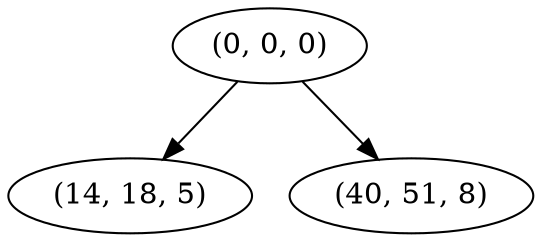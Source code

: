 digraph tree {
    "(0, 0, 0)";
    "(14, 18, 5)";
    "(40, 51, 8)";
    "(0, 0, 0)" -> "(14, 18, 5)";
    "(0, 0, 0)" -> "(40, 51, 8)";
}

